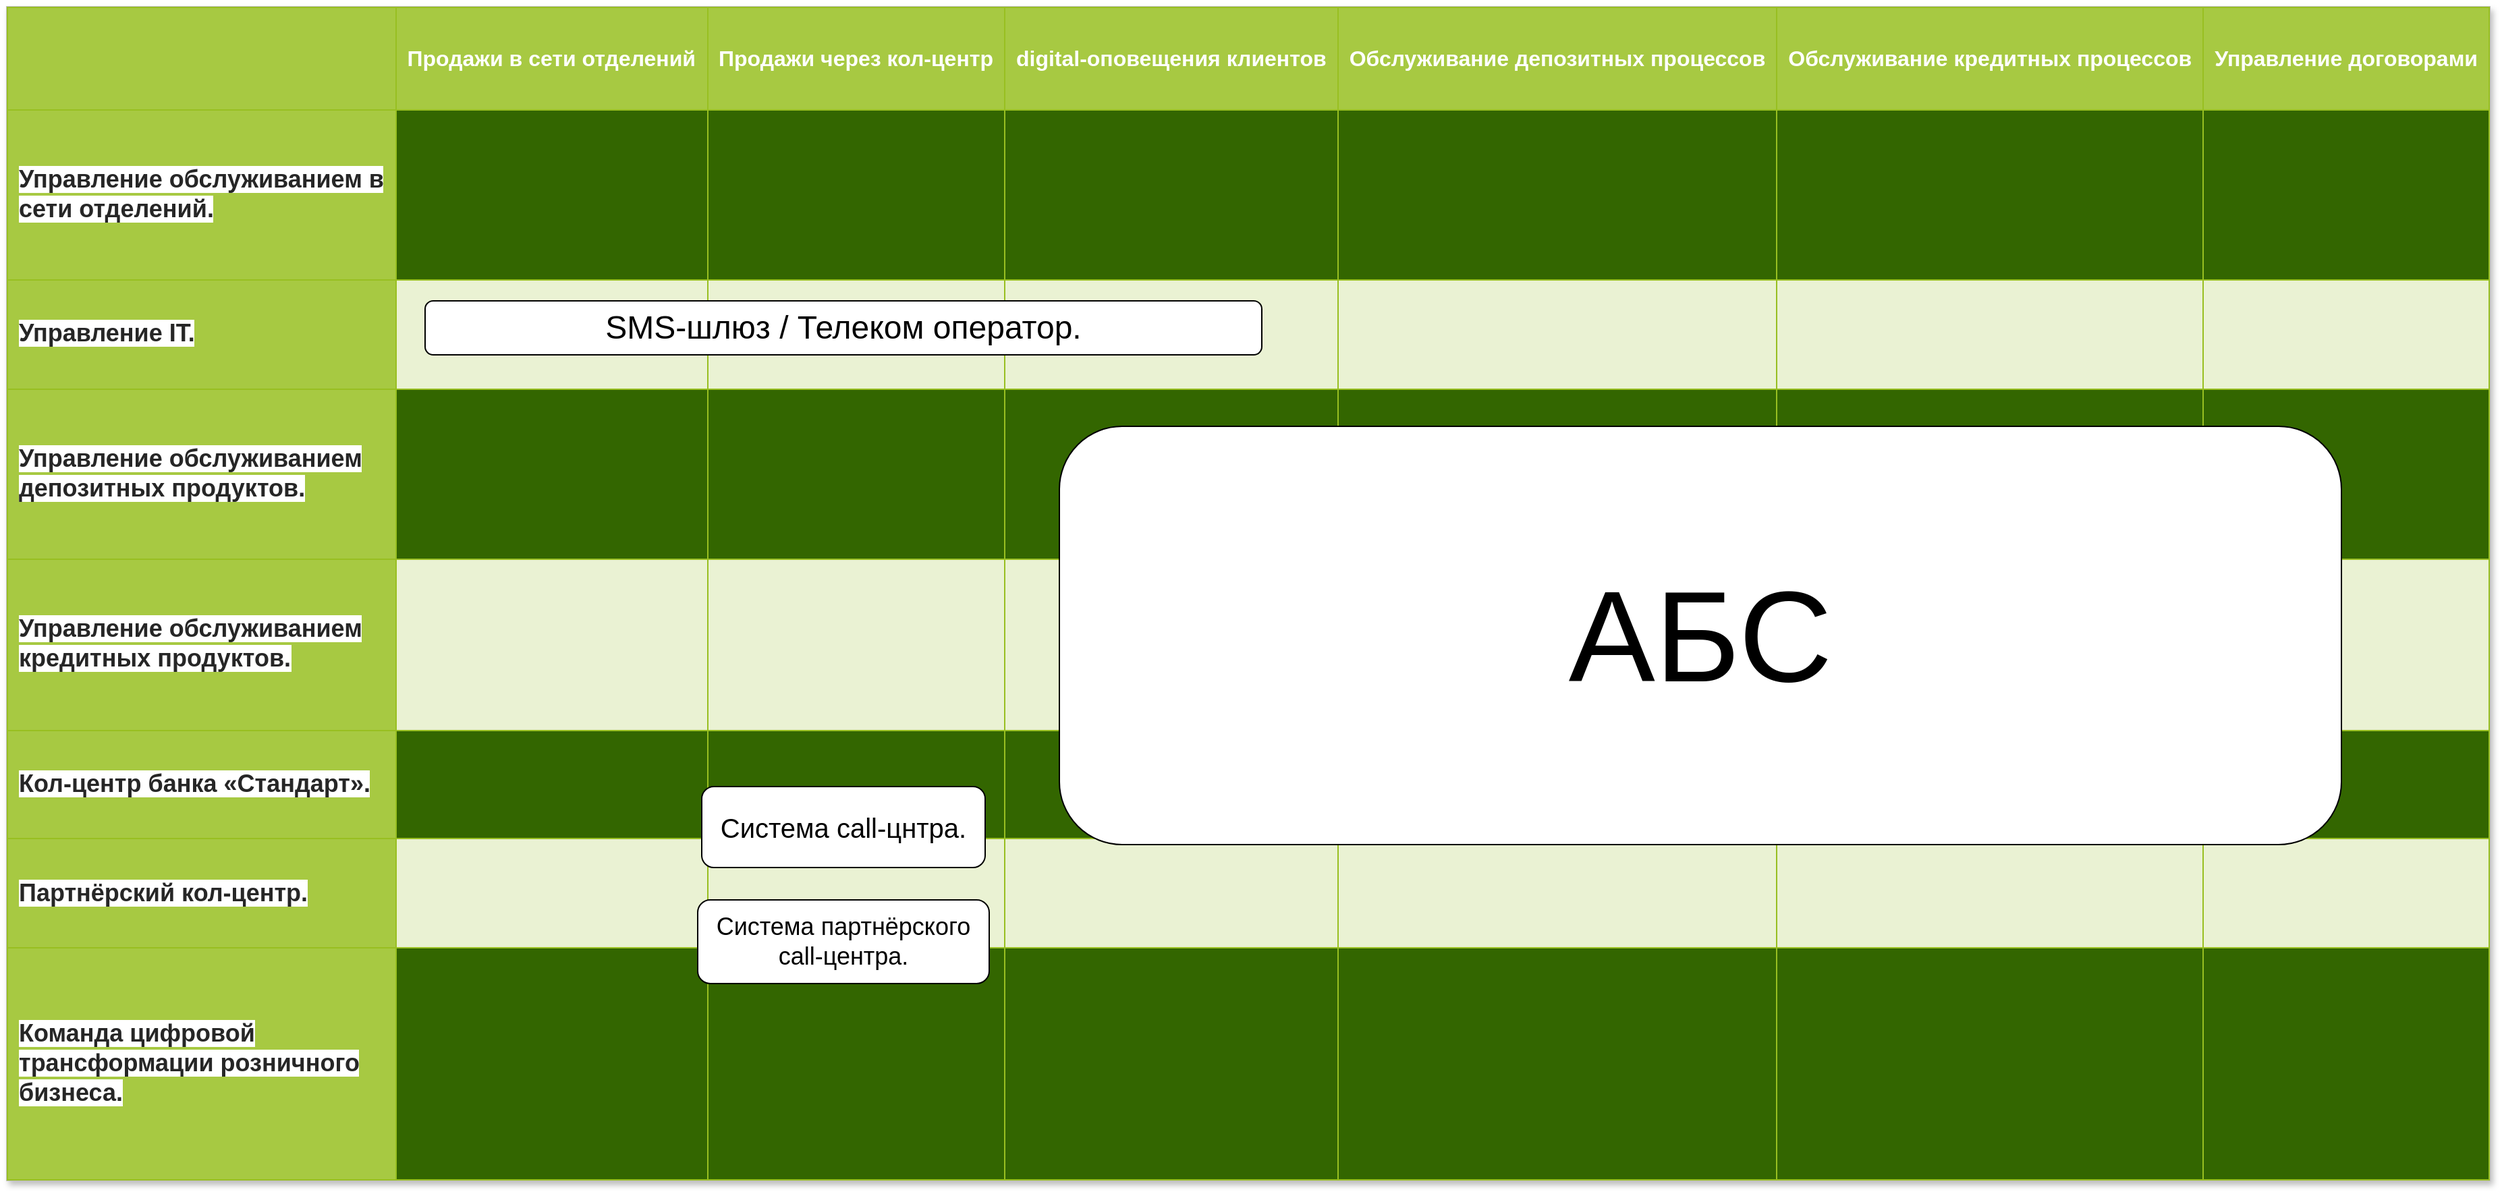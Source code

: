 <mxfile version="26.0.4">
  <diagram name="Страница — 1" id="KAqNGYYojrm31rv1O0AR">
    <mxGraphModel dx="2581" dy="1087" grid="1" gridSize="10" guides="1" tooltips="1" connect="1" arrows="1" fold="1" page="1" pageScale="1" pageWidth="827" pageHeight="1169" math="0" shadow="0">
      <root>
        <mxCell id="0" />
        <mxCell id="1" parent="0" />
        <mxCell id="skFH6xWukxrocvpS00gs-1" value="&lt;table border=&quot;1&quot; width=&quot;100%&quot; cellpadding=&quot;8&quot; style=&quot;width: 100% ; height: 100% ; border-collapse: collapse&quot;&gt;&lt;tbody&gt;&lt;tr style=&quot;background-color: rgb(167, 201, 66); color: rgb(255, 255, 255); border: 1px solid rgb(152, 191, 33);&quot;&gt;&lt;th&gt;&lt;br&gt;&lt;/th&gt;&lt;th&gt;&lt;span style=&quot;font-size: 16px;&quot;&gt;Продажи в сети отделений&lt;/span&gt;&lt;br&gt;&lt;/th&gt;&lt;th&gt;&lt;span style=&quot;font-size: 16px;&quot;&gt;Продажи через кол-центр&lt;/span&gt;&lt;br&gt;&lt;/th&gt;&lt;th&gt;&lt;span style=&quot;font-size: 16px;&quot;&gt;digital-оповещения клиентов&lt;/span&gt;&lt;br&gt;&lt;/th&gt;&lt;th&gt;&lt;span style=&quot;font-size: 16px;&quot;&gt;Обслуживание депозитных процессов&lt;/span&gt;&lt;br&gt;&lt;/th&gt;&lt;td&gt;&lt;b&gt;&lt;font style=&quot;font-size: 16px;&quot;&gt;Обслуживание кредитных процессов&lt;/font&gt;&lt;/b&gt;&lt;/td&gt;&lt;th&gt;&lt;font style=&quot;font-size: 16px;&quot;&gt;Управление договорами&lt;/font&gt;&lt;/th&gt;&lt;/tr&gt;&lt;tr style=&quot;border: 1px solid rgb(152, 191, 33);&quot;&gt;&lt;td style=&quot;background-color: rgb(167, 201, 66); color: rgb(255, 255, 255); border: 1px solid rgb(152, 191, 33);&quot;&gt;&lt;div style=&quot;&quot;&gt;&lt;strong style=&quot;box-sizing: inherit; color: rgba(0, 0, 0, 0.85); font-family: &amp;quot;YS Text&amp;quot;, sans-serif; font-size: 18px; white-space: pre-line; background-color: rgb(255, 255, 255);&quot;&gt;Управление обслуживанием в сети отделений.&lt;/strong&gt;&lt;br&gt;&lt;/div&gt;&lt;/td&gt;&lt;td style=&quot;&quot;&gt;&lt;/td&gt;&lt;td style=&quot;&quot;&gt;&lt;/td&gt;&lt;td style=&quot;&quot;&gt;&lt;font style=&quot;font-size: 16px;&quot;&gt;&lt;br&gt;&lt;/font&gt;&lt;/td&gt;&lt;td style=&quot;&quot;&gt;&lt;font style=&quot;font-size: 16px;&quot;&gt;&lt;br&gt;&lt;/font&gt;&lt;/td&gt;&lt;td&gt;&lt;font style=&quot;font-size: 16px;&quot;&gt;&lt;br&gt;&lt;/font&gt;&lt;/td&gt;&lt;td style=&quot;&quot;&gt;&lt;font style=&quot;font-size: 16px;&quot;&gt;&lt;br&gt;&lt;/font&gt;&lt;/td&gt;&lt;/tr&gt;&lt;tr style=&quot;background-color: rgb(234, 242, 211); border: 1px solid rgb(152, 191, 33);&quot;&gt;&lt;td style=&quot;background-color: rgb(167, 201, 66); color: rgb(255, 255, 255); border: 1px solid rgb(152, 191, 33);&quot;&gt;&lt;strong style=&quot;box-sizing: inherit; color: rgba(0, 0, 0, 0.85); font-family: &amp;quot;YS Text&amp;quot;, sans-serif; font-size: 18px; white-space: pre-line; background-color: rgb(255, 255, 255);&quot;&gt;Управление IT.&lt;/strong&gt;&lt;br&gt;&lt;/td&gt;&lt;td style=&quot;&quot;&gt;&lt;/td&gt;&lt;td style=&quot;&quot;&gt;&lt;/td&gt;&lt;td style=&quot;&quot;&gt;&lt;span style=&quot;background-color: rgb(255, 255, 255);&quot;&gt;&lt;font style=&quot;font-size: 16px;&quot;&gt;&lt;br&gt;&lt;/font&gt;&lt;/span&gt;&lt;/td&gt;&lt;td style=&quot;&quot;&gt;&lt;span style=&quot;background-color: rgb(255, 255, 255);&quot;&gt;&lt;font style=&quot;font-size: 16px;&quot;&gt;&lt;br&gt;&lt;/font&gt;&lt;/span&gt;&lt;/td&gt;&lt;td&gt;&lt;span style=&quot;background-color: rgb(255, 255, 255);&quot;&gt;&lt;font style=&quot;font-size: 16px;&quot;&gt;&lt;br&gt;&lt;/font&gt;&lt;/span&gt;&lt;/td&gt;&lt;td style=&quot;&quot;&gt;&lt;font style=&quot;font-size: 16px;&quot;&gt;&lt;br&gt;&lt;/font&gt;&lt;/td&gt;&lt;/tr&gt;&lt;tr style=&quot;border: 1px solid rgb(152, 191, 33);&quot;&gt;&lt;td style=&quot;background-color: rgb(167, 201, 66); color: rgb(255, 255, 255); border: 1px solid rgb(152, 191, 33);&quot;&gt;&lt;div style=&quot;&quot;&gt;&lt;strong style=&quot;box-sizing: inherit; color: rgba(0, 0, 0, 0.85); font-family: &amp;quot;YS Text&amp;quot;, sans-serif; font-size: 18px; white-space: pre-line; background-color: rgb(255, 255, 255);&quot;&gt;Управление обслуживанием депозитных продуктов.&lt;/strong&gt;&lt;br&gt;&lt;/div&gt;&lt;/td&gt;&lt;td style=&quot;&quot;&gt;&lt;/td&gt;&lt;td style=&quot;&quot;&gt;&lt;/td&gt;&lt;td style=&quot;&quot;&gt;&lt;font style=&quot;font-size: 16px;&quot;&gt;&lt;br&gt;&lt;/font&gt;&lt;/td&gt;&lt;td style=&quot;&quot;&gt;&lt;font style=&quot;font-size: 16px;&quot;&gt;&lt;br&gt;&lt;/font&gt;&lt;/td&gt;&lt;td&gt;&lt;font style=&quot;font-size: 16px;&quot;&gt;&lt;br&gt;&lt;/font&gt;&lt;/td&gt;&lt;td style=&quot;&quot;&gt;&lt;font style=&quot;font-size: 16px;&quot;&gt;&lt;br&gt;&lt;/font&gt;&lt;/td&gt;&lt;/tr&gt;&lt;tr style=&quot;background-color: rgb(234, 242, 211); border: 1px solid rgb(152, 191, 33);&quot;&gt;&lt;td style=&quot;background-color: rgb(167, 201, 66); color: rgb(255, 255, 255); border: 1px solid rgb(152, 191, 33);&quot;&gt;&lt;div style=&quot;&quot;&gt;&lt;strong style=&quot;box-sizing: inherit; color: rgba(0, 0, 0, 0.85); font-family: &amp;quot;YS Text&amp;quot;, sans-serif; font-size: 18px; white-space: pre-line; background-color: rgb(255, 255, 255);&quot;&gt;Управление обслуживанием кредитных продуктов.&lt;/strong&gt;&lt;br&gt;&lt;/div&gt;&lt;/td&gt;&lt;td style=&quot;&quot;&gt;&lt;/td&gt;&lt;td style=&quot;&quot;&gt;&lt;/td&gt;&lt;td style=&quot;&quot;&gt;&lt;font style=&quot;font-size: 16px;&quot;&gt;&lt;br&gt;&lt;/font&gt;&lt;/td&gt;&lt;td style=&quot;&quot;&gt;&lt;font style=&quot;font-size: 16px;&quot;&gt;&lt;br&gt;&lt;/font&gt;&lt;/td&gt;&lt;td&gt;&lt;font style=&quot;font-size: 16px;&quot;&gt;&lt;br&gt;&lt;/font&gt;&lt;/td&gt;&lt;td style=&quot;&quot;&gt;&lt;font style=&quot;font-size: 16px;&quot;&gt;&lt;br&gt;&lt;/font&gt;&lt;/td&gt;&lt;/tr&gt;&lt;tr style=&quot;border: 1px solid rgb(152, 191, 33);&quot;&gt;&lt;td style=&quot;background-color: rgb(167, 201, 66); color: rgb(255, 255, 255); border: 1px solid rgb(152, 191, 33);&quot;&gt;&lt;strong style=&quot;box-sizing: inherit; color: rgba(0, 0, 0, 0.85); font-family: &amp;quot;YS Text&amp;quot;, sans-serif; font-size: 18px; white-space: pre-line; background-color: rgb(255, 255, 255);&quot;&gt;Кол-центр банка «Стандарт».&lt;/strong&gt;&lt;/td&gt;&lt;td style=&quot;&quot;&gt;&lt;font style=&quot;font-size: 16px;&quot;&gt;&lt;br&gt;&lt;/font&gt;&lt;/td&gt;&lt;td style=&quot;&quot;&gt;&lt;font style=&quot;font-size: 16px;&quot;&gt;&lt;br&gt;&lt;/font&gt;&lt;/td&gt;&lt;td style=&quot;&quot;&gt;&lt;font style=&quot;font-size: 16px;&quot;&gt;&lt;br&gt;&lt;/font&gt;&lt;/td&gt;&lt;td style=&quot;&quot;&gt;&lt;font style=&quot;font-size: 16px;&quot;&gt;&lt;br&gt;&lt;/font&gt;&lt;/td&gt;&lt;td&gt;&lt;font style=&quot;font-size: 16px;&quot;&gt;&lt;br&gt;&lt;/font&gt;&lt;/td&gt;&lt;td style=&quot;&quot;&gt;&lt;font style=&quot;font-size: 16px;&quot;&gt;&lt;br&gt;&lt;/font&gt;&lt;/td&gt;&lt;/tr&gt;&lt;tr style=&quot;background-color: rgb(234, 242, 211); border: 1px solid rgb(152, 191, 33);&quot;&gt;&lt;td style=&quot;background-color: rgb(167, 201, 66); color: rgb(255, 255, 255); border: 1px solid rgb(152, 191, 33);&quot;&gt;&lt;strong style=&quot;box-sizing: inherit; color: rgba(0, 0, 0, 0.85); font-family: &amp;quot;YS Text&amp;quot;, sans-serif; font-size: 18px; white-space: pre-line; background-color: rgb(255, 255, 255);&quot;&gt;Партнёрский кол-центр.&lt;/strong&gt;&lt;/td&gt;&lt;td style=&quot;&quot;&gt;&lt;span style=&quot;background-color: rgb(255, 255, 255);&quot;&gt;&lt;font style=&quot;font-size: 16px;&quot;&gt;&lt;br&gt;&lt;/font&gt;&lt;/span&gt;&lt;/td&gt;&lt;td style=&quot;&quot;&gt;&lt;span style=&quot;background-color: rgb(255, 255, 255);&quot;&gt;&lt;font style=&quot;font-size: 16px;&quot;&gt;&lt;br&gt;&lt;/font&gt;&lt;/span&gt;&lt;/td&gt;&lt;td style=&quot;&quot;&gt;&lt;span style=&quot;background-color: rgb(255, 255, 255);&quot;&gt;&lt;font style=&quot;font-size: 16px;&quot;&gt;&lt;br&gt;&lt;/font&gt;&lt;/span&gt;&lt;/td&gt;&lt;td style=&quot;&quot;&gt;&lt;span style=&quot;background-color: rgb(255, 255, 255);&quot;&gt;&lt;font style=&quot;font-size: 16px;&quot;&gt;&lt;br&gt;&lt;/font&gt;&lt;/span&gt;&lt;/td&gt;&lt;td&gt;&lt;span style=&quot;background-color: rgb(255, 255, 255);&quot;&gt;&lt;font style=&quot;font-size: 16px;&quot;&gt;&lt;br&gt;&lt;/font&gt;&lt;/span&gt;&lt;/td&gt;&lt;td style=&quot;&quot;&gt;&lt;font style=&quot;font-size: 16px;&quot;&gt;&lt;br&gt;&lt;/font&gt;&lt;/td&gt;&lt;/tr&gt;&lt;tr style=&quot;border: 1px solid rgb(152, 191, 33);&quot;&gt;&lt;td style=&quot;background-color: rgb(167, 201, 66); color: rgb(255, 255, 255); border: 1px solid rgb(152, 191, 33);&quot;&gt;&lt;div style=&quot;&quot;&gt;&lt;strong style=&quot;box-sizing: inherit; color: rgba(0, 0, 0, 0.85); font-family: &amp;quot;YS Text&amp;quot;, sans-serif; font-size: 18px; white-space: pre-line; background-color: rgb(255, 255, 255);&quot;&gt;Команда цифровой трансформации розничного бизнеса.&lt;/strong&gt;&lt;br&gt;&lt;/div&gt;&lt;/td&gt;&lt;td&gt;&lt;font style=&quot;font-size: 16px;&quot;&gt;&lt;br&gt;&lt;/font&gt;&lt;/td&gt;&lt;td&gt;&lt;font style=&quot;font-size: 16px;&quot;&gt;&lt;br&gt;&lt;/font&gt;&lt;/td&gt;&lt;td&gt;&lt;font style=&quot;font-size: 16px;&quot;&gt;&lt;br&gt;&lt;/font&gt;&lt;/td&gt;&lt;td&gt;&lt;font style=&quot;font-size: 16px;&quot;&gt;&lt;br&gt;&lt;/font&gt;&lt;/td&gt;&lt;td&gt;&lt;font style=&quot;font-size: 16px;&quot;&gt;&lt;br&gt;&lt;/font&gt;&lt;/td&gt;&lt;td&gt;&lt;font style=&quot;font-size: 16px;&quot;&gt;&lt;br&gt;&lt;/font&gt;&lt;/td&gt;&lt;/tr&gt;&lt;/tbody&gt;&lt;/table&gt;" style="text;html=1;strokeColor=#c0c0c0;fillColor=#336600;overflow=fill;rounded=0;shadow=1;fontSize=14;fontColor=#000000;" vertex="1" parent="1">
          <mxGeometry x="-810" y="20" width="1840" height="870" as="geometry" />
        </mxCell>
        <mxCell id="skFH6xWukxrocvpS00gs-2" value="" style="rounded=1;whiteSpace=wrap;html=1;" vertex="1" parent="1">
          <mxGeometry x="40" y="390" width="120" height="60" as="geometry" />
        </mxCell>
        <mxCell id="skFH6xWukxrocvpS00gs-3" value="SMS-шлюз / Телеком оператор." style="rounded=1;whiteSpace=wrap;html=1;fontSize=24;" vertex="1" parent="1">
          <mxGeometry x="-500" y="238" width="620" height="40" as="geometry" />
        </mxCell>
        <mxCell id="skFH6xWukxrocvpS00gs-4" value="&lt;font style=&quot;font-size: 96px;&quot;&gt;АБС&lt;/font&gt;" style="rounded=1;whiteSpace=wrap;html=1;" vertex="1" parent="1">
          <mxGeometry x="-30" y="331" width="950" height="310" as="geometry" />
        </mxCell>
        <mxCell id="skFH6xWukxrocvpS00gs-5" value="&lt;font style=&quot;font-size: 20px;&quot;&gt;Система call-цнтра.&lt;/font&gt;" style="rounded=1;whiteSpace=wrap;html=1;" vertex="1" parent="1">
          <mxGeometry x="-295" y="598" width="210" height="60" as="geometry" />
        </mxCell>
        <mxCell id="skFH6xWukxrocvpS00gs-6" value="Система партнёрского call-центра." style="rounded=1;whiteSpace=wrap;html=1;fontSize=18;" vertex="1" parent="1">
          <mxGeometry x="-298" y="682" width="216" height="62" as="geometry" />
        </mxCell>
      </root>
    </mxGraphModel>
  </diagram>
</mxfile>
